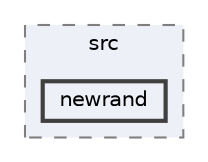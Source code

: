 digraph "/home/jam/Research/IRES-2025/dev/src/llm-scripts/testing/hypothesis-testing/hyp-env/lib/python3.12/site-packages/sklearn/svm/src/newrand"
{
 // LATEX_PDF_SIZE
  bgcolor="transparent";
  edge [fontname=Helvetica,fontsize=10,labelfontname=Helvetica,labelfontsize=10];
  node [fontname=Helvetica,fontsize=10,shape=box,height=0.2,width=0.4];
  compound=true
  subgraph clusterdir_2f6501728d7804f394b0c33363c7ee0d {
    graph [ bgcolor="#edf0f7", pencolor="grey50", label="src", fontname=Helvetica,fontsize=10 style="filled,dashed", URL="dir_2f6501728d7804f394b0c33363c7ee0d.html",tooltip=""]
  dir_cb15d276b6909def58c6d44aa7c2706f [label="newrand", fillcolor="#edf0f7", color="grey25", style="filled,bold", URL="dir_cb15d276b6909def58c6d44aa7c2706f.html",tooltip=""];
  }
}
